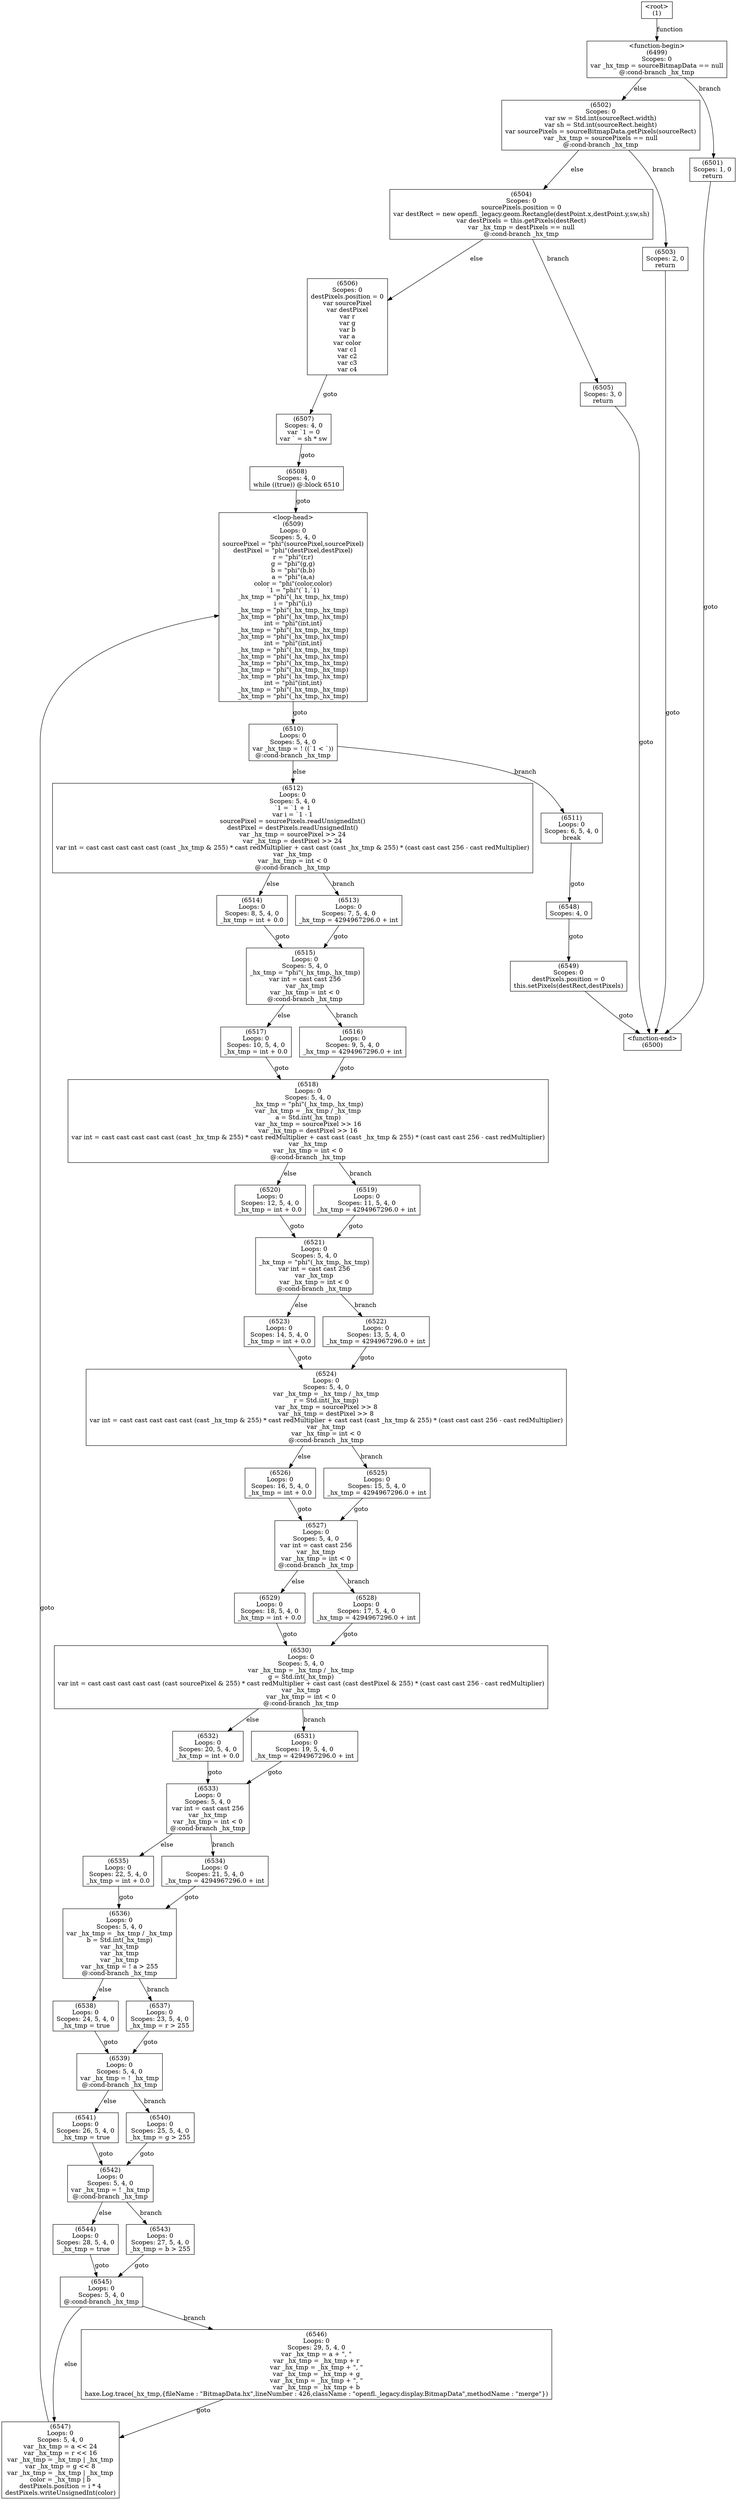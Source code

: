 digraph graphname {
n6549 [shape=box,label="(6549)\nScopes: 0\ndestPixels.position = 0\nthis.setPixels(destRect,destPixels)"];
n6548 [shape=box,label="(6548)\nScopes: 4, 0"];
n6547 [shape=box,label="(6547)\nLoops: 0\nScopes: 5, 4, 0\nvar _hx_tmp = a << 24\nvar _hx_tmp = r << 16\nvar _hx_tmp = _hx_tmp | _hx_tmp\nvar _hx_tmp = g << 8\nvar _hx_tmp = _hx_tmp | _hx_tmp\ncolor = _hx_tmp | b\ndestPixels.position = i * 4\ndestPixels.writeUnsignedInt(color)"];
n6546 [shape=box,label="(6546)\nLoops: 0\nScopes: 29, 5, 4, 0\nvar _hx_tmp = a + \", \"\nvar _hx_tmp = _hx_tmp + r\nvar _hx_tmp = _hx_tmp + \", \"\nvar _hx_tmp = _hx_tmp + g\nvar _hx_tmp = _hx_tmp + \", \"\nvar _hx_tmp = _hx_tmp + b\nhaxe.Log.trace(_hx_tmp,{fileName : \"BitmapData.hx\",lineNumber : 426,className : \"openfl._legacy.display.BitmapData\",methodName : \"merge\"})"];
n6545 [shape=box,label="(6545)\nLoops: 0\nScopes: 5, 4, 0\n@:cond-branch _hx_tmp"];
n6544 [shape=box,label="(6544)\nLoops: 0\nScopes: 28, 5, 4, 0\n_hx_tmp = true"];
n6543 [shape=box,label="(6543)\nLoops: 0\nScopes: 27, 5, 4, 0\n_hx_tmp = b > 255"];
n6542 [shape=box,label="(6542)\nLoops: 0\nScopes: 5, 4, 0\nvar _hx_tmp = ! _hx_tmp\n@:cond-branch _hx_tmp"];
n6541 [shape=box,label="(6541)\nLoops: 0\nScopes: 26, 5, 4, 0\n_hx_tmp = true"];
n6540 [shape=box,label="(6540)\nLoops: 0\nScopes: 25, 5, 4, 0\n_hx_tmp = g > 255"];
n6539 [shape=box,label="(6539)\nLoops: 0\nScopes: 5, 4, 0\nvar _hx_tmp = ! _hx_tmp\n@:cond-branch _hx_tmp"];
n6538 [shape=box,label="(6538)\nLoops: 0\nScopes: 24, 5, 4, 0\n_hx_tmp = true"];
n6537 [shape=box,label="(6537)\nLoops: 0\nScopes: 23, 5, 4, 0\n_hx_tmp = r > 255"];
n6536 [shape=box,label="(6536)\nLoops: 0\nScopes: 5, 4, 0\nvar _hx_tmp = _hx_tmp / _hx_tmp\nb = Std.int(_hx_tmp)\nvar _hx_tmp\nvar _hx_tmp\nvar _hx_tmp\nvar _hx_tmp = ! a > 255\n@:cond-branch _hx_tmp"];
n6535 [shape=box,label="(6535)\nLoops: 0\nScopes: 22, 5, 4, 0\n_hx_tmp = int + 0.0"];
n6534 [shape=box,label="(6534)\nLoops: 0\nScopes: 21, 5, 4, 0\n_hx_tmp = 4294967296.0 + int"];
n6533 [shape=box,label="(6533)\nLoops: 0\nScopes: 5, 4, 0\nvar int = cast cast 256\nvar _hx_tmp\nvar _hx_tmp = int < 0\n@:cond-branch _hx_tmp"];
n6532 [shape=box,label="(6532)\nLoops: 0\nScopes: 20, 5, 4, 0\n_hx_tmp = int + 0.0"];
n6531 [shape=box,label="(6531)\nLoops: 0\nScopes: 19, 5, 4, 0\n_hx_tmp = 4294967296.0 + int"];
n6530 [shape=box,label="(6530)\nLoops: 0\nScopes: 5, 4, 0\nvar _hx_tmp = _hx_tmp / _hx_tmp\ng = Std.int(_hx_tmp)\nvar int = cast cast cast cast cast (cast sourcePixel & 255) * cast redMultiplier + cast cast (cast destPixel & 255) * (cast cast cast 256 - cast redMultiplier)\nvar _hx_tmp\nvar _hx_tmp = int < 0\n@:cond-branch _hx_tmp"];
n6529 [shape=box,label="(6529)\nLoops: 0\nScopes: 18, 5, 4, 0\n_hx_tmp = int + 0.0"];
n6528 [shape=box,label="(6528)\nLoops: 0\nScopes: 17, 5, 4, 0\n_hx_tmp = 4294967296.0 + int"];
n6527 [shape=box,label="(6527)\nLoops: 0\nScopes: 5, 4, 0\nvar int = cast cast 256\nvar _hx_tmp\nvar _hx_tmp = int < 0\n@:cond-branch _hx_tmp"];
n6526 [shape=box,label="(6526)\nLoops: 0\nScopes: 16, 5, 4, 0\n_hx_tmp = int + 0.0"];
n6525 [shape=box,label="(6525)\nLoops: 0\nScopes: 15, 5, 4, 0\n_hx_tmp = 4294967296.0 + int"];
n6524 [shape=box,label="(6524)\nLoops: 0\nScopes: 5, 4, 0\nvar _hx_tmp = _hx_tmp / _hx_tmp\nr = Std.int(_hx_tmp)\nvar _hx_tmp = sourcePixel >> 8\nvar _hx_tmp = destPixel >> 8\nvar int = cast cast cast cast cast (cast _hx_tmp & 255) * cast redMultiplier + cast cast (cast _hx_tmp & 255) * (cast cast cast 256 - cast redMultiplier)\nvar _hx_tmp\nvar _hx_tmp = int < 0\n@:cond-branch _hx_tmp"];
n6523 [shape=box,label="(6523)\nLoops: 0\nScopes: 14, 5, 4, 0\n_hx_tmp = int + 0.0"];
n6522 [shape=box,label="(6522)\nLoops: 0\nScopes: 13, 5, 4, 0\n_hx_tmp = 4294967296.0 + int"];
n6521 [shape=box,label="(6521)\nLoops: 0\nScopes: 5, 4, 0\n_hx_tmp = \"phi\"(_hx_tmp,_hx_tmp)\nvar int = cast cast 256\nvar _hx_tmp\nvar _hx_tmp = int < 0\n@:cond-branch _hx_tmp"];
n6520 [shape=box,label="(6520)\nLoops: 0\nScopes: 12, 5, 4, 0\n_hx_tmp = int + 0.0"];
n6519 [shape=box,label="(6519)\nLoops: 0\nScopes: 11, 5, 4, 0\n_hx_tmp = 4294967296.0 + int"];
n6518 [shape=box,label="(6518)\nLoops: 0\nScopes: 5, 4, 0\n_hx_tmp = \"phi\"(_hx_tmp,_hx_tmp)\nvar _hx_tmp = _hx_tmp / _hx_tmp\na = Std.int(_hx_tmp)\nvar _hx_tmp = sourcePixel >> 16\nvar _hx_tmp = destPixel >> 16\nvar int = cast cast cast cast cast (cast _hx_tmp & 255) * cast redMultiplier + cast cast (cast _hx_tmp & 255) * (cast cast cast 256 - cast redMultiplier)\nvar _hx_tmp\nvar _hx_tmp = int < 0\n@:cond-branch _hx_tmp"];
n6517 [shape=box,label="(6517)\nLoops: 0\nScopes: 10, 5, 4, 0\n_hx_tmp = int + 0.0"];
n6516 [shape=box,label="(6516)\nLoops: 0\nScopes: 9, 5, 4, 0\n_hx_tmp = 4294967296.0 + int"];
n6515 [shape=box,label="(6515)\nLoops: 0\nScopes: 5, 4, 0\n_hx_tmp = \"phi\"(_hx_tmp,_hx_tmp)\nvar int = cast cast 256\nvar _hx_tmp\nvar _hx_tmp = int < 0\n@:cond-branch _hx_tmp"];
n6514 [shape=box,label="(6514)\nLoops: 0\nScopes: 8, 5, 4, 0\n_hx_tmp = int + 0.0"];
n6513 [shape=box,label="(6513)\nLoops: 0\nScopes: 7, 5, 4, 0\n_hx_tmp = 4294967296.0 + int"];
n6512 [shape=box,label="(6512)\nLoops: 0\nScopes: 5, 4, 0\n`1 = `1 + 1\nvar i = `1 - 1\nsourcePixel = sourcePixels.readUnsignedInt()\ndestPixel = destPixels.readUnsignedInt()\nvar _hx_tmp = sourcePixel >> 24\nvar _hx_tmp = destPixel >> 24\nvar int = cast cast cast cast cast (cast _hx_tmp & 255) * cast redMultiplier + cast cast (cast _hx_tmp & 255) * (cast cast cast 256 - cast redMultiplier)\nvar _hx_tmp\nvar _hx_tmp = int < 0\n@:cond-branch _hx_tmp"];
n6511 [shape=box,label="(6511)\nLoops: 0\nScopes: 6, 5, 4, 0\nbreak"];
n6510 [shape=box,label="(6510)\nLoops: 0\nScopes: 5, 4, 0\nvar _hx_tmp = ! ((`1 < `))\n@:cond-branch _hx_tmp"];
n6509 [shape=box,label="<loop-head>
(6509)\nLoops: 0\nScopes: 5, 4, 0\nsourcePixel = \"phi\"(sourcePixel,sourcePixel)\ndestPixel = \"phi\"(destPixel,destPixel)\nr = \"phi\"(r,r)\ng = \"phi\"(g,g)\nb = \"phi\"(b,b)\na = \"phi\"(a,a)\ncolor = \"phi\"(color,color)\n`1 = \"phi\"(`1,`1)\n_hx_tmp = \"phi\"(_hx_tmp,_hx_tmp)\ni = \"phi\"(i,i)\n_hx_tmp = \"phi\"(_hx_tmp,_hx_tmp)\n_hx_tmp = \"phi\"(_hx_tmp,_hx_tmp)\nint = \"phi\"(int,int)\n_hx_tmp = \"phi\"(_hx_tmp,_hx_tmp)\n_hx_tmp = \"phi\"(_hx_tmp,_hx_tmp)\nint = \"phi\"(int,int)\n_hx_tmp = \"phi\"(_hx_tmp,_hx_tmp)\n_hx_tmp = \"phi\"(_hx_tmp,_hx_tmp)\n_hx_tmp = \"phi\"(_hx_tmp,_hx_tmp)\n_hx_tmp = \"phi\"(_hx_tmp,_hx_tmp)\n_hx_tmp = \"phi\"(_hx_tmp,_hx_tmp)\nint = \"phi\"(int,int)\n_hx_tmp = \"phi\"(_hx_tmp,_hx_tmp)\n_hx_tmp = \"phi\"(_hx_tmp,_hx_tmp)"];
n6508 [shape=box,label="(6508)\nScopes: 4, 0\nwhile ((true)) @:block 6510"];
n6507 [shape=box,label="(6507)\nScopes: 4, 0\nvar `1 = 0\nvar ` = sh * sw"];
n6506 [shape=box,label="(6506)\nScopes: 0\ndestPixels.position = 0\nvar sourcePixel\nvar destPixel\nvar r\nvar g\nvar b\nvar a\nvar color\nvar c1\nvar c2\nvar c3\nvar c4"];
n6505 [shape=box,label="(6505)\nScopes: 3, 0\nreturn"];
n6504 [shape=box,label="(6504)\nScopes: 0\nsourcePixels.position = 0\nvar destRect = new openfl._legacy.geom.Rectangle(destPoint.x,destPoint.y,sw,sh)\nvar destPixels = this.getPixels(destRect)\nvar _hx_tmp = destPixels == null\n@:cond-branch _hx_tmp"];
n6503 [shape=box,label="(6503)\nScopes: 2, 0\nreturn"];
n6502 [shape=box,label="(6502)\nScopes: 0\nvar sw = Std.int(sourceRect.width)\nvar sh = Std.int(sourceRect.height)\nvar sourcePixels = sourceBitmapData.getPixels(sourceRect)\nvar _hx_tmp = sourcePixels == null\n@:cond-branch _hx_tmp"];
n6501 [shape=box,label="(6501)\nScopes: 1, 0\nreturn"];
n6500 [shape=box,label="<function-end>
(6500)"];
n6499 [shape=box,label="<function-begin>
(6499)\nScopes: 0\nvar _hx_tmp = sourceBitmapData == null\n@:cond-branch _hx_tmp"];
n1 [shape=box,label="<root>
(1)"];
n1 -> n6499[label="function"];
n6499 -> n6502[label="else"];
n6499 -> n6501[label="branch"];
n6501 -> n6500[label="goto"];
n6502 -> n6504[label="else"];
n6502 -> n6503[label="branch"];
n6503 -> n6500[label="goto"];
n6504 -> n6506[label="else"];
n6504 -> n6505[label="branch"];
n6505 -> n6500[label="goto"];
n6506 -> n6507[label="goto"];
n6507 -> n6508[label="goto"];
n6508 -> n6509[label="goto"];
n6509 -> n6510[label="goto"];
n6510 -> n6512[label="else"];
n6510 -> n6511[label="branch"];
n6511 -> n6548[label="goto"];
n6548 -> n6549[label="goto"];
n6549 -> n6500[label="goto"];
n6512 -> n6514[label="else"];
n6512 -> n6513[label="branch"];
n6513 -> n6515[label="goto"];
n6515 -> n6517[label="else"];
n6515 -> n6516[label="branch"];
n6516 -> n6518[label="goto"];
n6518 -> n6520[label="else"];
n6518 -> n6519[label="branch"];
n6519 -> n6521[label="goto"];
n6521 -> n6523[label="else"];
n6521 -> n6522[label="branch"];
n6522 -> n6524[label="goto"];
n6524 -> n6526[label="else"];
n6524 -> n6525[label="branch"];
n6525 -> n6527[label="goto"];
n6527 -> n6529[label="else"];
n6527 -> n6528[label="branch"];
n6528 -> n6530[label="goto"];
n6530 -> n6532[label="else"];
n6530 -> n6531[label="branch"];
n6531 -> n6533[label="goto"];
n6533 -> n6535[label="else"];
n6533 -> n6534[label="branch"];
n6534 -> n6536[label="goto"];
n6536 -> n6538[label="else"];
n6536 -> n6537[label="branch"];
n6537 -> n6539[label="goto"];
n6539 -> n6541[label="else"];
n6539 -> n6540[label="branch"];
n6540 -> n6542[label="goto"];
n6542 -> n6544[label="else"];
n6542 -> n6543[label="branch"];
n6543 -> n6545[label="goto"];
n6545 -> n6547[label="else"];
n6545 -> n6546[label="branch"];
n6546 -> n6547[label="goto"];
n6547 -> n6509[label="goto"];
n6544 -> n6545[label="goto"];
n6541 -> n6542[label="goto"];
n6538 -> n6539[label="goto"];
n6535 -> n6536[label="goto"];
n6532 -> n6533[label="goto"];
n6529 -> n6530[label="goto"];
n6526 -> n6527[label="goto"];
n6523 -> n6524[label="goto"];
n6520 -> n6521[label="goto"];
n6517 -> n6518[label="goto"];
n6514 -> n6515[label="goto"];
}
